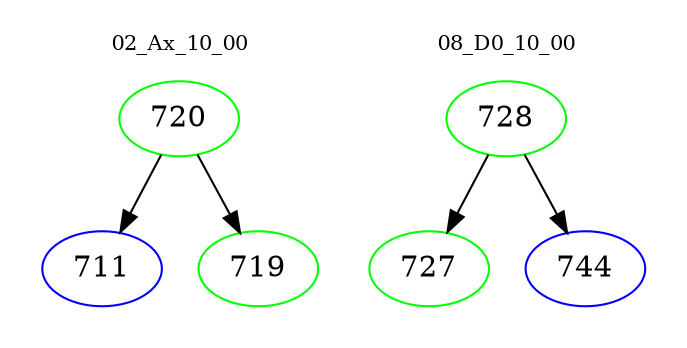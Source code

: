 digraph{
subgraph cluster_0 {
color = white
label = "02_Ax_10_00";
fontsize=10;
T0_720 [label="720", color="green"]
T0_720 -> T0_711 [color="black"]
T0_711 [label="711", color="blue"]
T0_720 -> T0_719 [color="black"]
T0_719 [label="719", color="green"]
}
subgraph cluster_1 {
color = white
label = "08_D0_10_00";
fontsize=10;
T1_728 [label="728", color="green"]
T1_728 -> T1_727 [color="black"]
T1_727 [label="727", color="green"]
T1_728 -> T1_744 [color="black"]
T1_744 [label="744", color="blue"]
}
}
